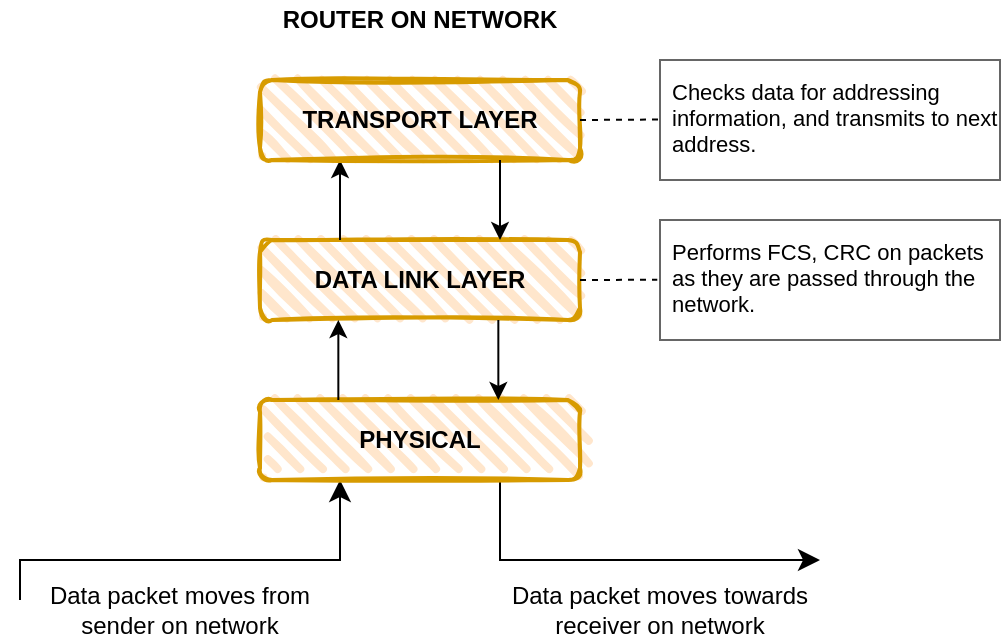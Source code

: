 <mxfile version="22.0.8" type="github">
  <diagram name="Page-1" id="L8mstzmJL-bA9-87ZFgZ">
    <mxGraphModel dx="808" dy="435" grid="1" gridSize="10" guides="1" tooltips="1" connect="1" arrows="1" fold="1" page="1" pageScale="1" pageWidth="850" pageHeight="1100" math="0" shadow="0">
      <root>
        <mxCell id="0" />
        <mxCell id="1" parent="0" />
        <mxCell id="IlggWSS1KbTiTnfQzWxn-1" value="" style="edgeStyle=elbowEdgeStyle;elbow=vertical;endArrow=classic;html=1;curved=0;rounded=0;endSize=8;startSize=8;entryX=0.25;entryY=1;entryDx=0;entryDy=0;" edge="1" parent="1" target="IlggWSS1KbTiTnfQzWxn-19">
          <mxGeometry width="50" height="50" relative="1" as="geometry">
            <mxPoint x="120" y="380" as="sourcePoint" />
            <mxPoint x="280" y="330" as="targetPoint" />
            <Array as="points">
              <mxPoint x="200" y="360" />
            </Array>
          </mxGeometry>
        </mxCell>
        <mxCell id="IlggWSS1KbTiTnfQzWxn-2" value="DATA LINK LAYER" style="rounded=1;whiteSpace=wrap;html=1;strokeWidth=2;fillWeight=4;hachureGap=8;hachureAngle=45;fillColor=#ffe6cc;sketch=1;strokeColor=#d79b00;fontStyle=1" vertex="1" parent="1">
          <mxGeometry x="240" y="200" width="160" height="40" as="geometry" />
        </mxCell>
        <mxCell id="IlggWSS1KbTiTnfQzWxn-3" value="" style="endArrow=classic;html=1;rounded=0;exitX=0.25;exitY=0;exitDx=0;exitDy=0;" edge="1" parent="1" source="IlggWSS1KbTiTnfQzWxn-2">
          <mxGeometry width="50" height="50" relative="1" as="geometry">
            <mxPoint x="240" y="180" as="sourcePoint" />
            <mxPoint x="280" y="160" as="targetPoint" />
          </mxGeometry>
        </mxCell>
        <mxCell id="IlggWSS1KbTiTnfQzWxn-4" value="TRANSPORT LAYER" style="rounded=1;whiteSpace=wrap;html=1;strokeWidth=2;fillWeight=4;hachureGap=8;hachureAngle=45;fillColor=#ffe6cc;sketch=1;strokeColor=#d79b00;fontStyle=1" vertex="1" parent="1">
          <mxGeometry x="240" y="120" width="160" height="40" as="geometry" />
        </mxCell>
        <mxCell id="IlggWSS1KbTiTnfQzWxn-5" value="" style="endArrow=classic;html=1;rounded=0;exitX=0.75;exitY=1;exitDx=0;exitDy=0;entryX=0.75;entryY=0;entryDx=0;entryDy=0;" edge="1" parent="1" source="IlggWSS1KbTiTnfQzWxn-4" target="IlggWSS1KbTiTnfQzWxn-2">
          <mxGeometry width="50" height="50" relative="1" as="geometry">
            <mxPoint x="290" y="210" as="sourcePoint" />
            <mxPoint x="290" y="170" as="targetPoint" />
          </mxGeometry>
        </mxCell>
        <mxCell id="IlggWSS1KbTiTnfQzWxn-7" value="" style="edgeStyle=elbowEdgeStyle;elbow=horizontal;endArrow=classic;html=1;curved=0;rounded=0;endSize=8;startSize=8;exitX=0.75;exitY=1;exitDx=0;exitDy=0;" edge="1" parent="1" source="IlggWSS1KbTiTnfQzWxn-19">
          <mxGeometry width="50" height="50" relative="1" as="geometry">
            <mxPoint x="360" y="340" as="sourcePoint" />
            <mxPoint x="520" y="360" as="targetPoint" />
            <Array as="points">
              <mxPoint x="360" y="380" />
            </Array>
          </mxGeometry>
        </mxCell>
        <UserObject label="ROUTER ON NETWORK" placeholders="1" name="Variable" id="IlggWSS1KbTiTnfQzWxn-8">
          <mxCell style="text;html=1;strokeColor=none;fillColor=none;align=center;verticalAlign=middle;whiteSpace=wrap;overflow=hidden;fontStyle=1" vertex="1" parent="1">
            <mxGeometry x="240" y="80" width="160" height="20" as="geometry" />
          </mxCell>
        </UserObject>
        <mxCell id="IlggWSS1KbTiTnfQzWxn-13" value="Performs FCS, CRC on packets as they are passed through the network." style="strokeWidth=1;shadow=0;dashed=0;align=center;html=1;shape=mxgraph.mockup.text.textBox;fontColor=#000000;align=left;fontSize=11;spacingLeft=4;spacingTop=-3;whiteSpace=wrap;strokeColor=#666666;mainText=" vertex="1" parent="1">
          <mxGeometry x="440" y="190" width="170" height="60" as="geometry" />
        </mxCell>
        <mxCell id="IlggWSS1KbTiTnfQzWxn-14" value="" style="endArrow=none;dashed=1;html=1;rounded=0;entryX=-0.008;entryY=0.498;entryDx=0;entryDy=0;entryPerimeter=0;exitX=1;exitY=0.5;exitDx=0;exitDy=0;" edge="1" parent="1" source="IlggWSS1KbTiTnfQzWxn-2" target="IlggWSS1KbTiTnfQzWxn-13">
          <mxGeometry width="50" height="50" relative="1" as="geometry">
            <mxPoint x="130" y="110" as="sourcePoint" />
            <mxPoint x="180" y="60" as="targetPoint" />
          </mxGeometry>
        </mxCell>
        <mxCell id="IlggWSS1KbTiTnfQzWxn-15" value="Data packet moves from sender on network" style="text;html=1;strokeColor=none;fillColor=none;align=center;verticalAlign=middle;whiteSpace=wrap;rounded=0;" vertex="1" parent="1">
          <mxGeometry x="120" y="370" width="160" height="30" as="geometry" />
        </mxCell>
        <mxCell id="IlggWSS1KbTiTnfQzWxn-16" value="Data packet moves towards receiver on network" style="text;html=1;strokeColor=none;fillColor=none;align=center;verticalAlign=middle;whiteSpace=wrap;rounded=0;" vertex="1" parent="1">
          <mxGeometry x="360" y="370" width="160" height="30" as="geometry" />
        </mxCell>
        <mxCell id="IlggWSS1KbTiTnfQzWxn-17" value="Checks data for addressing information, and transmits to next address." style="strokeWidth=1;shadow=0;dashed=0;align=center;html=1;shape=mxgraph.mockup.text.textBox;fontColor=#000000;align=left;fontSize=11;spacingLeft=4;spacingTop=-3;whiteSpace=wrap;strokeColor=#666666;mainText=" vertex="1" parent="1">
          <mxGeometry x="440" y="110" width="170" height="60" as="geometry" />
        </mxCell>
        <mxCell id="IlggWSS1KbTiTnfQzWxn-18" value="" style="endArrow=none;dashed=1;html=1;rounded=0;entryX=-0.002;entryY=0.496;entryDx=0;entryDy=0;entryPerimeter=0;exitX=1;exitY=0.5;exitDx=0;exitDy=0;" edge="1" parent="1" source="IlggWSS1KbTiTnfQzWxn-4" target="IlggWSS1KbTiTnfQzWxn-17">
          <mxGeometry width="50" height="50" relative="1" as="geometry">
            <mxPoint x="410" y="230" as="sourcePoint" />
            <mxPoint x="449" y="230" as="targetPoint" />
          </mxGeometry>
        </mxCell>
        <mxCell id="IlggWSS1KbTiTnfQzWxn-19" value="PHYSICAL" style="rounded=1;whiteSpace=wrap;html=1;strokeWidth=2;fillWeight=4;hachureGap=8;hachureAngle=45;fillColor=#ffe6cc;sketch=1;strokeColor=#d79b00;fontStyle=1" vertex="1" parent="1">
          <mxGeometry x="240" y="280" width="160" height="40" as="geometry" />
        </mxCell>
        <mxCell id="IlggWSS1KbTiTnfQzWxn-20" value="" style="endArrow=classic;html=1;rounded=0;exitX=0.25;exitY=0;exitDx=0;exitDy=0;" edge="1" parent="1">
          <mxGeometry width="50" height="50" relative="1" as="geometry">
            <mxPoint x="279.17" y="280" as="sourcePoint" />
            <mxPoint x="279.17" y="240" as="targetPoint" />
          </mxGeometry>
        </mxCell>
        <mxCell id="IlggWSS1KbTiTnfQzWxn-21" value="" style="endArrow=classic;html=1;rounded=0;exitX=0.75;exitY=1;exitDx=0;exitDy=0;entryX=0.75;entryY=0;entryDx=0;entryDy=0;" edge="1" parent="1">
          <mxGeometry width="50" height="50" relative="1" as="geometry">
            <mxPoint x="359.17" y="240" as="sourcePoint" />
            <mxPoint x="359.17" y="280" as="targetPoint" />
          </mxGeometry>
        </mxCell>
      </root>
    </mxGraphModel>
  </diagram>
</mxfile>
